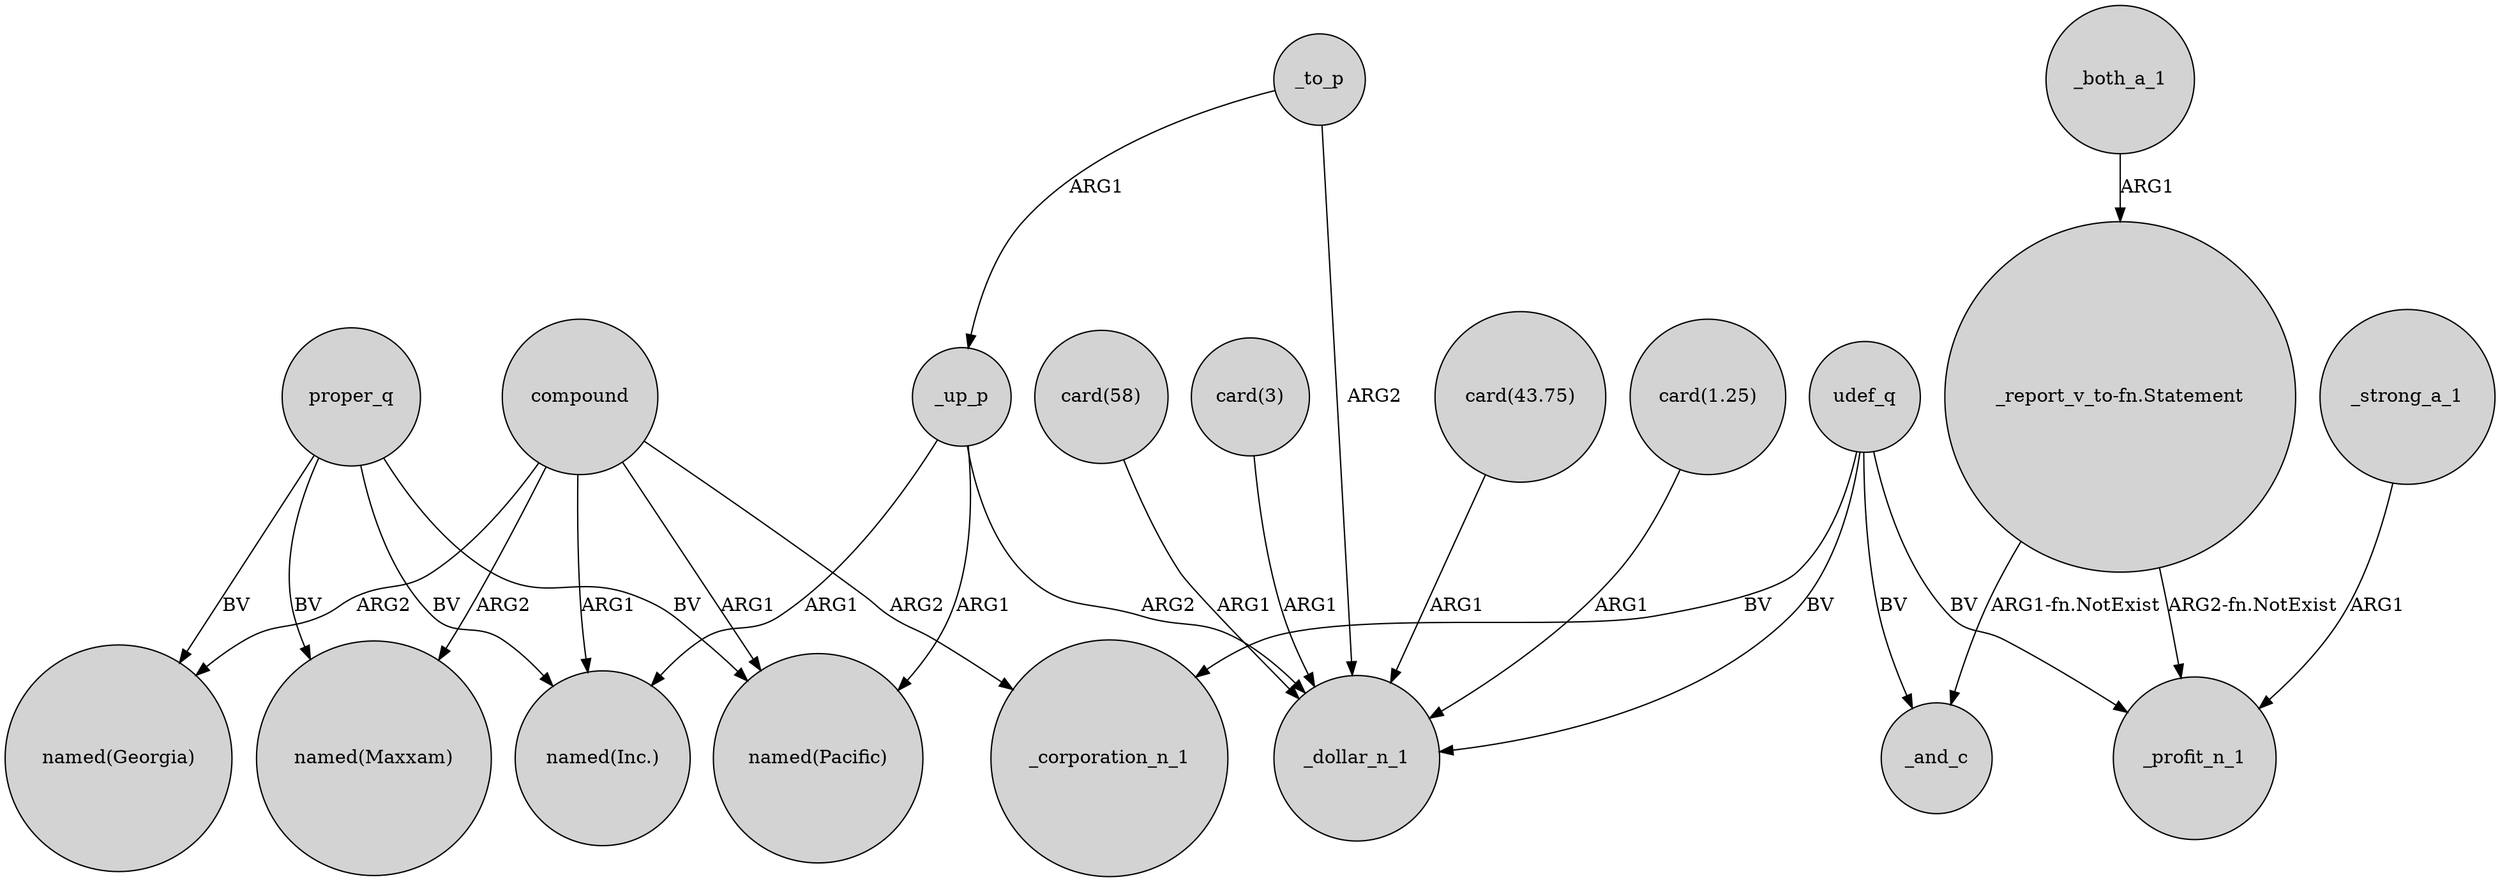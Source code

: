 digraph {
	node [shape=circle style=filled]
	proper_q -> "named(Inc.)" [label=BV]
	"card(1.25)" -> _dollar_n_1 [label=ARG1]
	_both_a_1 -> "_report_v_to-fn.Statement" [label=ARG1]
	_to_p -> _dollar_n_1 [label=ARG2]
	_up_p -> _dollar_n_1 [label=ARG2]
	compound -> _corporation_n_1 [label=ARG2]
	"_report_v_to-fn.Statement" -> _and_c [label="ARG1-fn.NotExist"]
	compound -> "named(Georgia)" [label=ARG2]
	_up_p -> "named(Inc.)" [label=ARG1]
	_to_p -> _up_p [label=ARG1]
	"_report_v_to-fn.Statement" -> _profit_n_1 [label="ARG2-fn.NotExist"]
	udef_q -> _corporation_n_1 [label=BV]
	"card(58)" -> _dollar_n_1 [label=ARG1]
	"card(3)" -> _dollar_n_1 [label=ARG1]
	proper_q -> "named(Maxxam)" [label=BV]
	compound -> "named(Maxxam)" [label=ARG2]
	_strong_a_1 -> _profit_n_1 [label=ARG1]
	proper_q -> "named(Georgia)" [label=BV]
	"card(43.75)" -> _dollar_n_1 [label=ARG1]
	udef_q -> _profit_n_1 [label=BV]
	udef_q -> _and_c [label=BV]
	compound -> "named(Pacific)" [label=ARG1]
	_up_p -> "named(Pacific)" [label=ARG1]
	proper_q -> "named(Pacific)" [label=BV]
	udef_q -> _dollar_n_1 [label=BV]
	compound -> "named(Inc.)" [label=ARG1]
}
